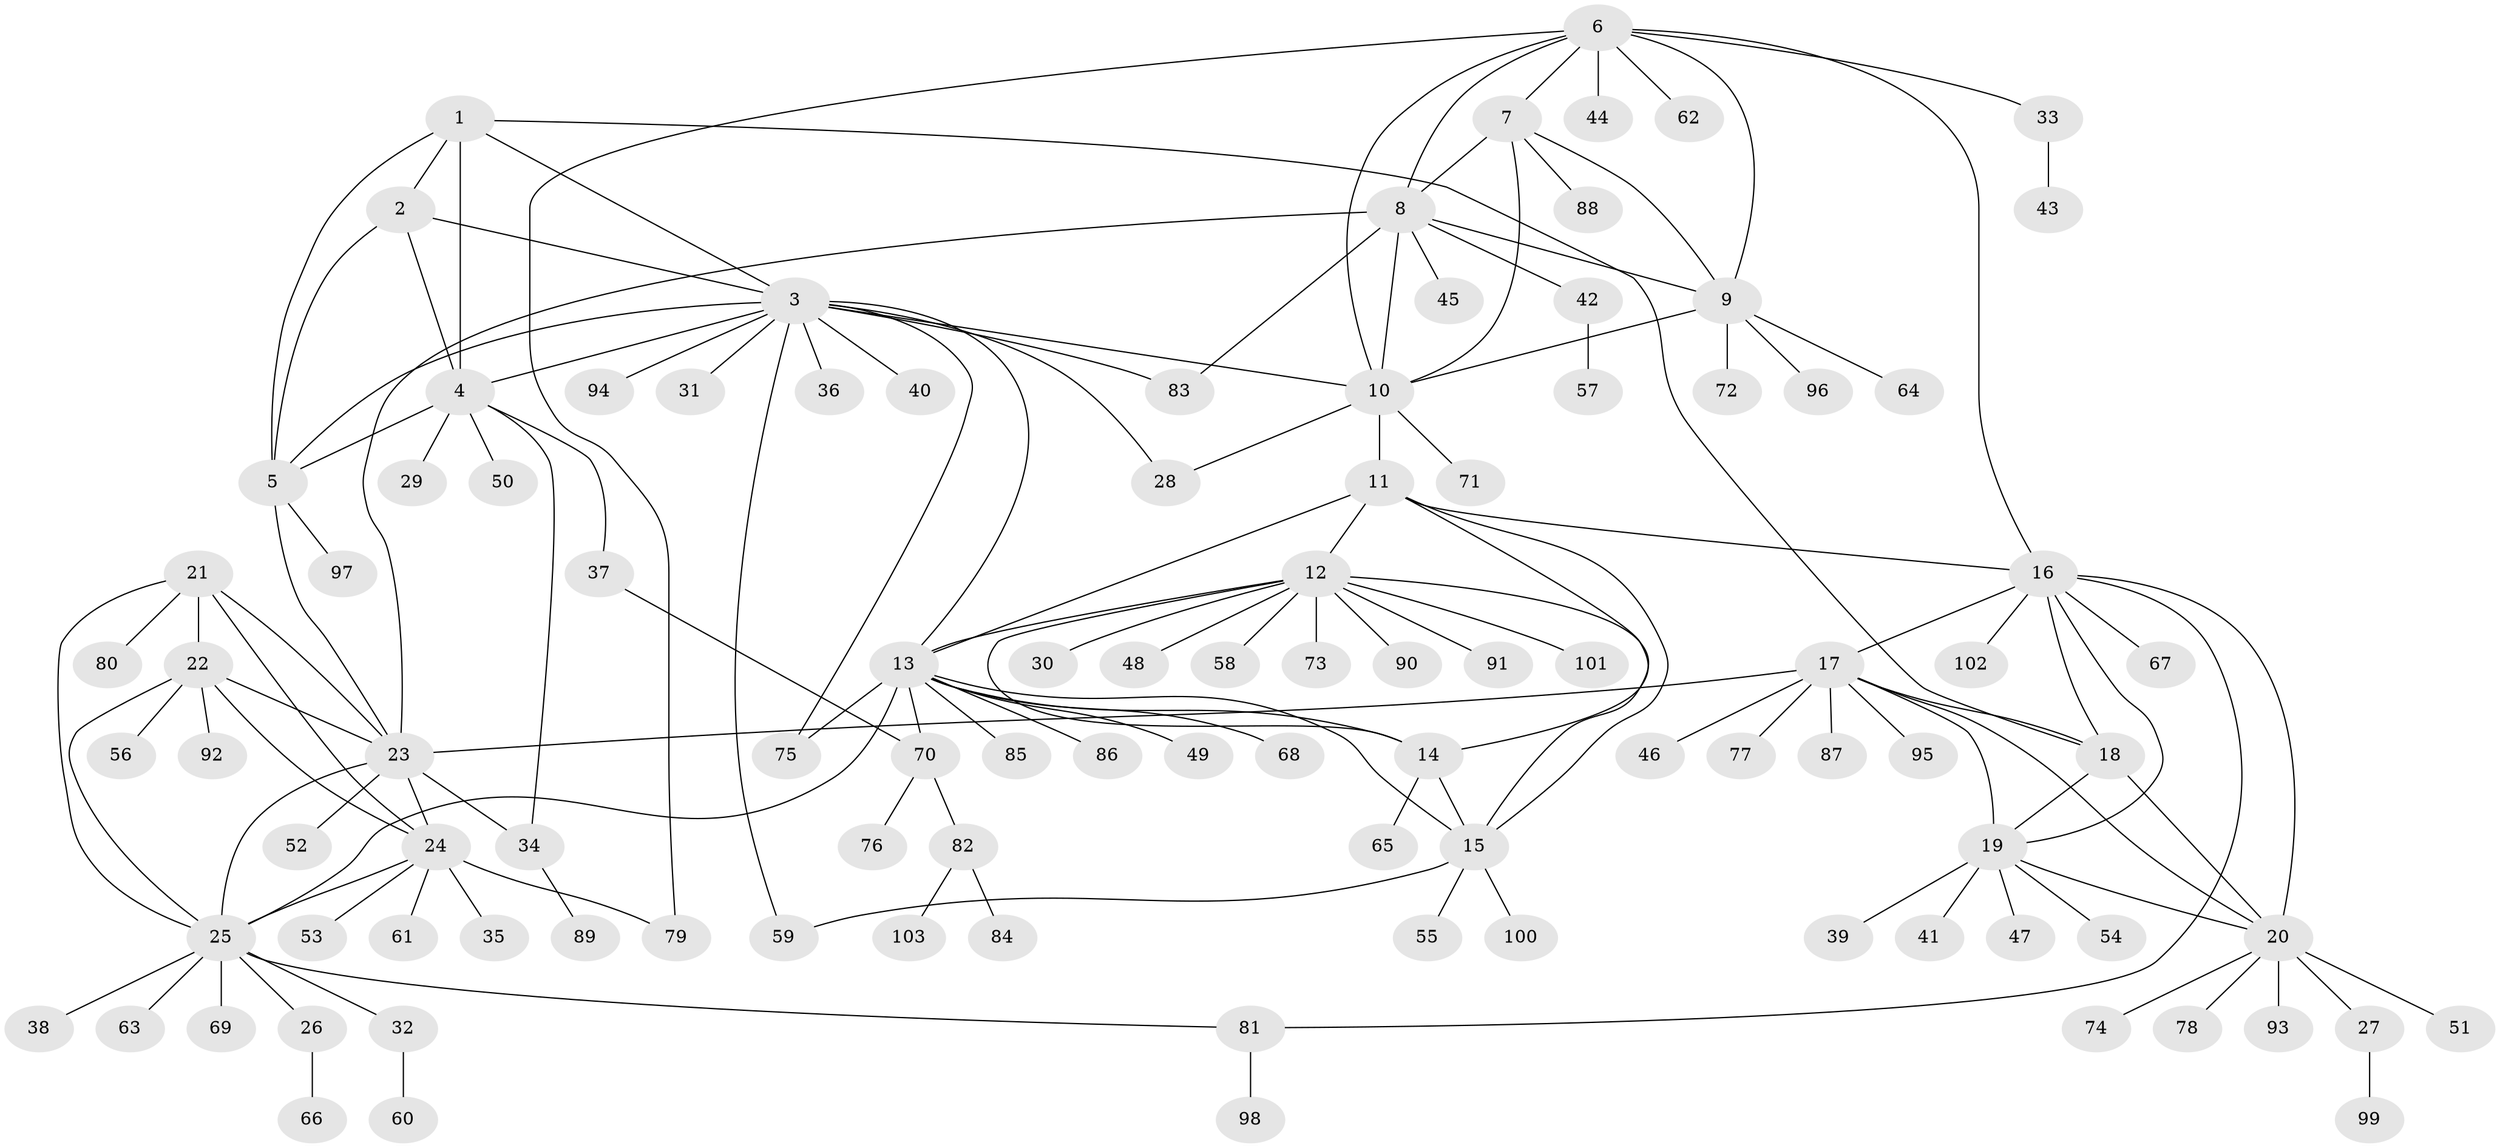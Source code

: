 // Generated by graph-tools (version 1.1) at 2025/11/02/27/25 16:11:29]
// undirected, 103 vertices, 146 edges
graph export_dot {
graph [start="1"]
  node [color=gray90,style=filled];
  1;
  2;
  3;
  4;
  5;
  6;
  7;
  8;
  9;
  10;
  11;
  12;
  13;
  14;
  15;
  16;
  17;
  18;
  19;
  20;
  21;
  22;
  23;
  24;
  25;
  26;
  27;
  28;
  29;
  30;
  31;
  32;
  33;
  34;
  35;
  36;
  37;
  38;
  39;
  40;
  41;
  42;
  43;
  44;
  45;
  46;
  47;
  48;
  49;
  50;
  51;
  52;
  53;
  54;
  55;
  56;
  57;
  58;
  59;
  60;
  61;
  62;
  63;
  64;
  65;
  66;
  67;
  68;
  69;
  70;
  71;
  72;
  73;
  74;
  75;
  76;
  77;
  78;
  79;
  80;
  81;
  82;
  83;
  84;
  85;
  86;
  87;
  88;
  89;
  90;
  91;
  92;
  93;
  94;
  95;
  96;
  97;
  98;
  99;
  100;
  101;
  102;
  103;
  1 -- 2;
  1 -- 3;
  1 -- 4;
  1 -- 5;
  1 -- 18;
  2 -- 3;
  2 -- 4;
  2 -- 5;
  3 -- 4;
  3 -- 5;
  3 -- 10;
  3 -- 13;
  3 -- 28;
  3 -- 31;
  3 -- 36;
  3 -- 40;
  3 -- 59;
  3 -- 75;
  3 -- 83;
  3 -- 94;
  4 -- 5;
  4 -- 29;
  4 -- 34;
  4 -- 37;
  4 -- 50;
  5 -- 23;
  5 -- 97;
  6 -- 7;
  6 -- 8;
  6 -- 9;
  6 -- 10;
  6 -- 16;
  6 -- 33;
  6 -- 44;
  6 -- 62;
  6 -- 79;
  7 -- 8;
  7 -- 9;
  7 -- 10;
  7 -- 88;
  8 -- 9;
  8 -- 10;
  8 -- 23;
  8 -- 42;
  8 -- 45;
  8 -- 83;
  9 -- 10;
  9 -- 64;
  9 -- 72;
  9 -- 96;
  10 -- 11;
  10 -- 28;
  10 -- 71;
  11 -- 12;
  11 -- 13;
  11 -- 14;
  11 -- 15;
  11 -- 16;
  12 -- 13;
  12 -- 14;
  12 -- 15;
  12 -- 30;
  12 -- 48;
  12 -- 58;
  12 -- 73;
  12 -- 90;
  12 -- 91;
  12 -- 101;
  13 -- 14;
  13 -- 15;
  13 -- 25;
  13 -- 49;
  13 -- 68;
  13 -- 70;
  13 -- 75;
  13 -- 85;
  13 -- 86;
  14 -- 15;
  14 -- 65;
  15 -- 55;
  15 -- 59;
  15 -- 100;
  16 -- 17;
  16 -- 18;
  16 -- 19;
  16 -- 20;
  16 -- 67;
  16 -- 81;
  16 -- 102;
  17 -- 18;
  17 -- 19;
  17 -- 20;
  17 -- 23;
  17 -- 46;
  17 -- 77;
  17 -- 87;
  17 -- 95;
  18 -- 19;
  18 -- 20;
  19 -- 20;
  19 -- 39;
  19 -- 41;
  19 -- 47;
  19 -- 54;
  20 -- 27;
  20 -- 51;
  20 -- 74;
  20 -- 78;
  20 -- 93;
  21 -- 22;
  21 -- 23;
  21 -- 24;
  21 -- 25;
  21 -- 80;
  22 -- 23;
  22 -- 24;
  22 -- 25;
  22 -- 56;
  22 -- 92;
  23 -- 24;
  23 -- 25;
  23 -- 34;
  23 -- 52;
  24 -- 25;
  24 -- 35;
  24 -- 53;
  24 -- 61;
  24 -- 79;
  25 -- 26;
  25 -- 32;
  25 -- 38;
  25 -- 63;
  25 -- 69;
  25 -- 81;
  26 -- 66;
  27 -- 99;
  32 -- 60;
  33 -- 43;
  34 -- 89;
  37 -- 70;
  42 -- 57;
  70 -- 76;
  70 -- 82;
  81 -- 98;
  82 -- 84;
  82 -- 103;
}
